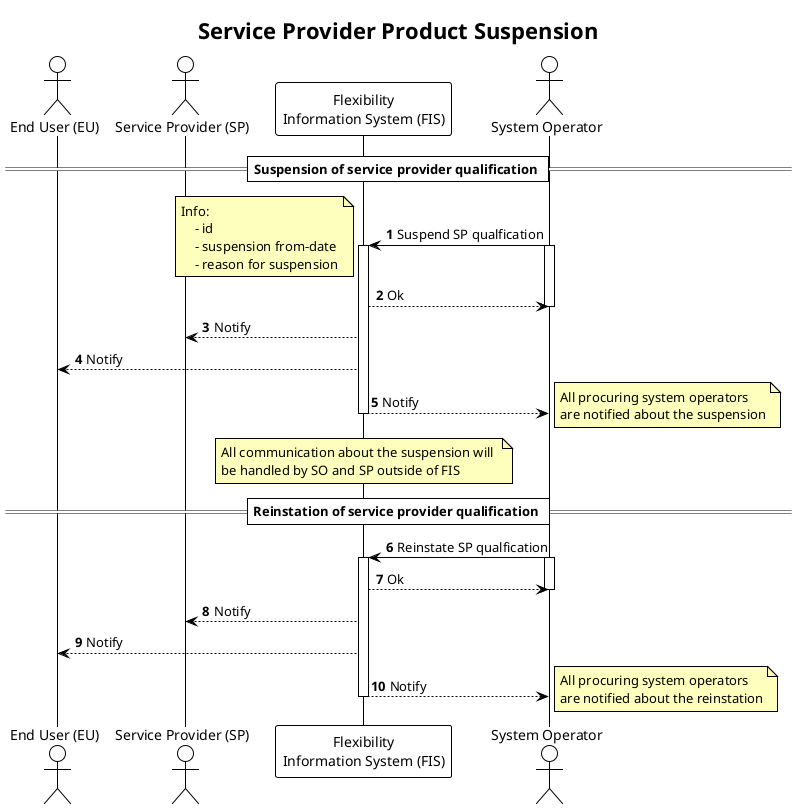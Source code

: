 @startuml service_provider_product_suspension

!theme plain

title Service Provider Product Suspension

autonumber
skinparam note {
    BackgroundColor #FFFFBD
}

actor "End User (EU)" as EU
actor "Service Provider (SP)" as SP
participant "Flexibility\nInformation System (FIS)" as FIS
actor "System Operator" as SO

== Suspension of service provider qualification ==


SO -> FIS: Suspend SP qualfication
activate SO


note left
    Info: 
        - id
        - suspension from-date
        - reason for suspension
end note

activate FIS

FIS --> SO: Ok
deactivate SO 
FIS --> SP: Notify 
FIS --> EU: Notify
FIS --> SO: Notify

note right
    All procuring system operators
    are notified about the suspension
end note

deactivate FIS

note over FIS
    All communication about the suspension will 
    be handled by SO and SP outside of FIS
end note

== Reinstation of service provider qualification ==
SO -> FIS: Reinstate SP qualfication
activate SO


activate FIS

FIS --> SO: Ok
deactivate SO
FIS --> SP: Notify 
FIS --> EU: Notify
FIS --> SO: Notify

note right
    All procuring system operators
    are notified about the reinstation
end note

deactivate FIS








@enduml
